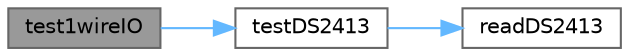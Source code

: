 digraph "test1wireIO"
{
 // LATEX_PDF_SIZE
  bgcolor="transparent";
  edge [fontname=Helvetica,fontsize=10,labelfontname=Helvetica,labelfontsize=10];
  node [fontname=Helvetica,fontsize=10,shape=box,height=0.2,width=0.4];
  rankdir="LR";
  Node1 [label="test1wireIO",height=0.2,width=0.4,color="gray40", fillcolor="grey60", style="filled", fontcolor="black",tooltip=" "];
  Node1 -> Node2 [color="steelblue1",style="solid"];
  Node2 [label="testDS2413",height=0.2,width=0.4,color="grey40", fillcolor="white", style="filled",URL="$1wire__chip__io_8h.html#a6d64f194d5da81b7e217b7ea361efcc5",tooltip=" "];
  Node2 -> Node3 [color="steelblue1",style="solid"];
  Node3 [label="readDS2413",height=0.2,width=0.4,color="grey40", fillcolor="white", style="filled",URL="$1wire__chip__io_8h.html#ae06e28103688bff04370bd65ceb6ab5d",tooltip=" "];
}
